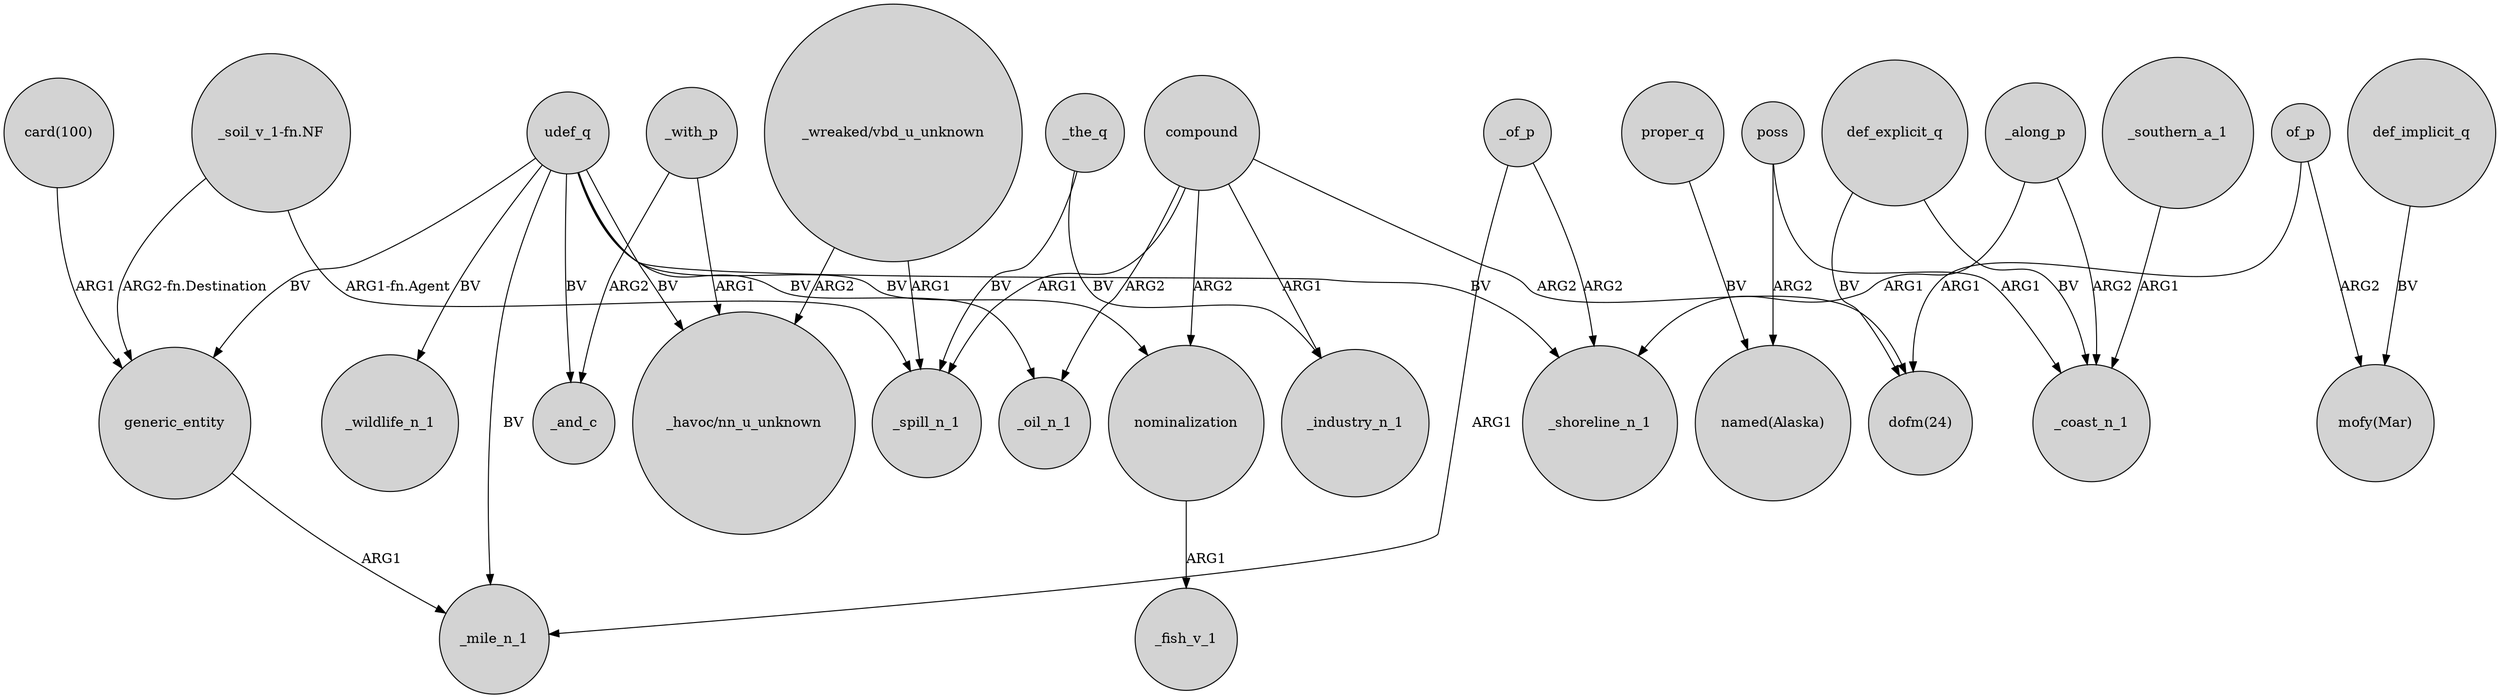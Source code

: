 digraph {
	node [shape=circle style=filled]
	udef_q -> _mile_n_1 [label=BV]
	_with_p -> _and_c [label=ARG2]
	"_wreaked/vbd_u_unknown" -> _spill_n_1 [label=ARG1]
	"_wreaked/vbd_u_unknown" -> "_havoc/nn_u_unknown" [label=ARG2]
	udef_q -> generic_entity [label=BV]
	udef_q -> _wildlife_n_1 [label=BV]
	"card(100)" -> generic_entity [label=ARG1]
	"_soil_v_1-fn.NF" -> _spill_n_1 [label="ARG1-fn.Agent"]
	_with_p -> "_havoc/nn_u_unknown" [label=ARG1]
	poss -> "named(Alaska)" [label=ARG2]
	compound -> _industry_n_1 [label=ARG1]
	poss -> _coast_n_1 [label=ARG1]
	compound -> nominalization [label=ARG2]
	_the_q -> _industry_n_1 [label=BV]
	compound -> _spill_n_1 [label=ARG1]
	def_implicit_q -> "mofy(Mar)" [label=BV]
	def_explicit_q -> "dofm(24)" [label=BV]
	_of_p -> _mile_n_1 [label=ARG1]
	compound -> _oil_n_1 [label=ARG2]
	proper_q -> "named(Alaska)" [label=BV]
	udef_q -> "_havoc/nn_u_unknown" [label=BV]
	_along_p -> _shoreline_n_1 [label=ARG1]
	def_explicit_q -> _coast_n_1 [label=BV]
	"_soil_v_1-fn.NF" -> generic_entity [label="ARG2-fn.Destination"]
	_the_q -> _spill_n_1 [label=BV]
	_of_p -> _shoreline_n_1 [label=ARG2]
	nominalization -> _fish_v_1 [label=ARG1]
	udef_q -> nominalization [label=BV]
	udef_q -> _oil_n_1 [label=BV]
	of_p -> "dofm(24)" [label=ARG1]
	of_p -> "mofy(Mar)" [label=ARG2]
	compound -> "dofm(24)" [label=ARG2]
	_along_p -> _coast_n_1 [label=ARG2]
	_southern_a_1 -> _coast_n_1 [label=ARG1]
	udef_q -> _and_c [label=BV]
	generic_entity -> _mile_n_1 [label=ARG1]
	udef_q -> _shoreline_n_1 [label=BV]
}
